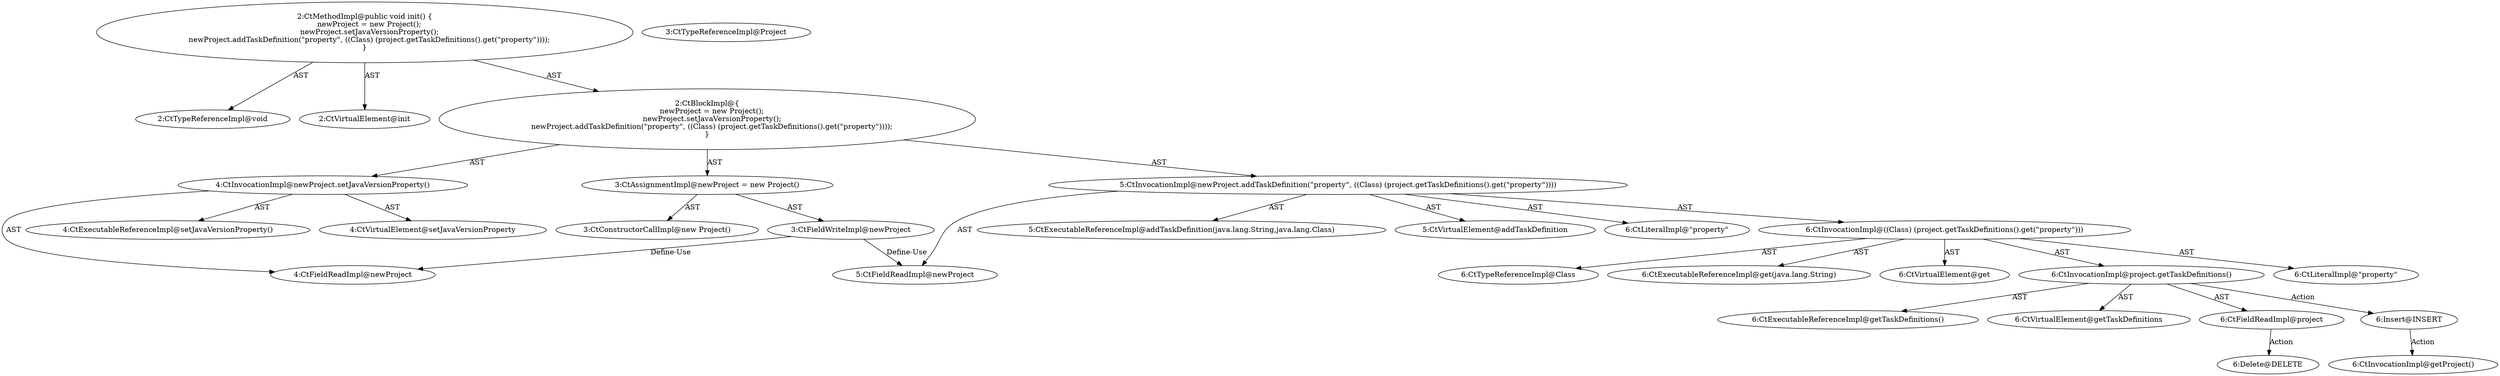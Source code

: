 digraph "init#?" {
0 [label="2:CtTypeReferenceImpl@void" shape=ellipse]
1 [label="2:CtVirtualElement@init" shape=ellipse]
2 [label="3:CtFieldWriteImpl@newProject" shape=ellipse]
3 [label="3:CtTypeReferenceImpl@Project" shape=ellipse]
4 [label="3:CtConstructorCallImpl@new Project()" shape=ellipse]
5 [label="3:CtAssignmentImpl@newProject = new Project()" shape=ellipse]
6 [label="4:CtExecutableReferenceImpl@setJavaVersionProperty()" shape=ellipse]
7 [label="4:CtVirtualElement@setJavaVersionProperty" shape=ellipse]
8 [label="4:CtFieldReadImpl@newProject" shape=ellipse]
9 [label="4:CtInvocationImpl@newProject.setJavaVersionProperty()" shape=ellipse]
10 [label="5:CtExecutableReferenceImpl@addTaskDefinition(java.lang.String,java.lang.Class)" shape=ellipse]
11 [label="5:CtVirtualElement@addTaskDefinition" shape=ellipse]
12 [label="5:CtFieldReadImpl@newProject" shape=ellipse]
13 [label="6:CtLiteralImpl@\"property\"" shape=ellipse]
14 [label="6:CtExecutableReferenceImpl@get(java.lang.String)" shape=ellipse]
15 [label="6:CtVirtualElement@get" shape=ellipse]
16 [label="6:CtExecutableReferenceImpl@getTaskDefinitions()" shape=ellipse]
17 [label="6:CtVirtualElement@getTaskDefinitions" shape=ellipse]
18 [label="6:CtFieldReadImpl@project" shape=ellipse]
19 [label="6:CtInvocationImpl@project.getTaskDefinitions()" shape=ellipse]
20 [label="6:CtLiteralImpl@\"property\"" shape=ellipse]
21 [label="6:CtInvocationImpl@((Class) (project.getTaskDefinitions().get(\"property\")))" shape=ellipse]
22 [label="6:CtTypeReferenceImpl@Class" shape=ellipse]
23 [label="5:CtInvocationImpl@newProject.addTaskDefinition(\"property\", ((Class) (project.getTaskDefinitions().get(\"property\"))))" shape=ellipse]
24 [label="2:CtBlockImpl@\{
    newProject = new Project();
    newProject.setJavaVersionProperty();
    newProject.addTaskDefinition(\"property\", ((Class) (project.getTaskDefinitions().get(\"property\"))));
\}" shape=ellipse]
25 [label="2:CtMethodImpl@public void init() \{
    newProject = new Project();
    newProject.setJavaVersionProperty();
    newProject.addTaskDefinition(\"property\", ((Class) (project.getTaskDefinitions().get(\"property\"))));
\}" shape=ellipse]
26 [label="6:Delete@DELETE" shape=ellipse]
27 [label="6:Insert@INSERT" shape=ellipse]
28 [label="6:CtInvocationImpl@getProject()" shape=ellipse]
2 -> 8 [label="Define-Use"];
2 -> 12 [label="Define-Use"];
5 -> 2 [label="AST"];
5 -> 4 [label="AST"];
9 -> 7 [label="AST"];
9 -> 8 [label="AST"];
9 -> 6 [label="AST"];
18 -> 26 [label="Action"];
19 -> 17 [label="AST"];
19 -> 18 [label="AST"];
19 -> 16 [label="AST"];
19 -> 27 [label="Action"];
21 -> 15 [label="AST"];
21 -> 22 [label="AST"];
21 -> 19 [label="AST"];
21 -> 14 [label="AST"];
21 -> 20 [label="AST"];
23 -> 11 [label="AST"];
23 -> 12 [label="AST"];
23 -> 10 [label="AST"];
23 -> 13 [label="AST"];
23 -> 21 [label="AST"];
24 -> 5 [label="AST"];
24 -> 9 [label="AST"];
24 -> 23 [label="AST"];
25 -> 1 [label="AST"];
25 -> 0 [label="AST"];
25 -> 24 [label="AST"];
27 -> 28 [label="Action"];
}